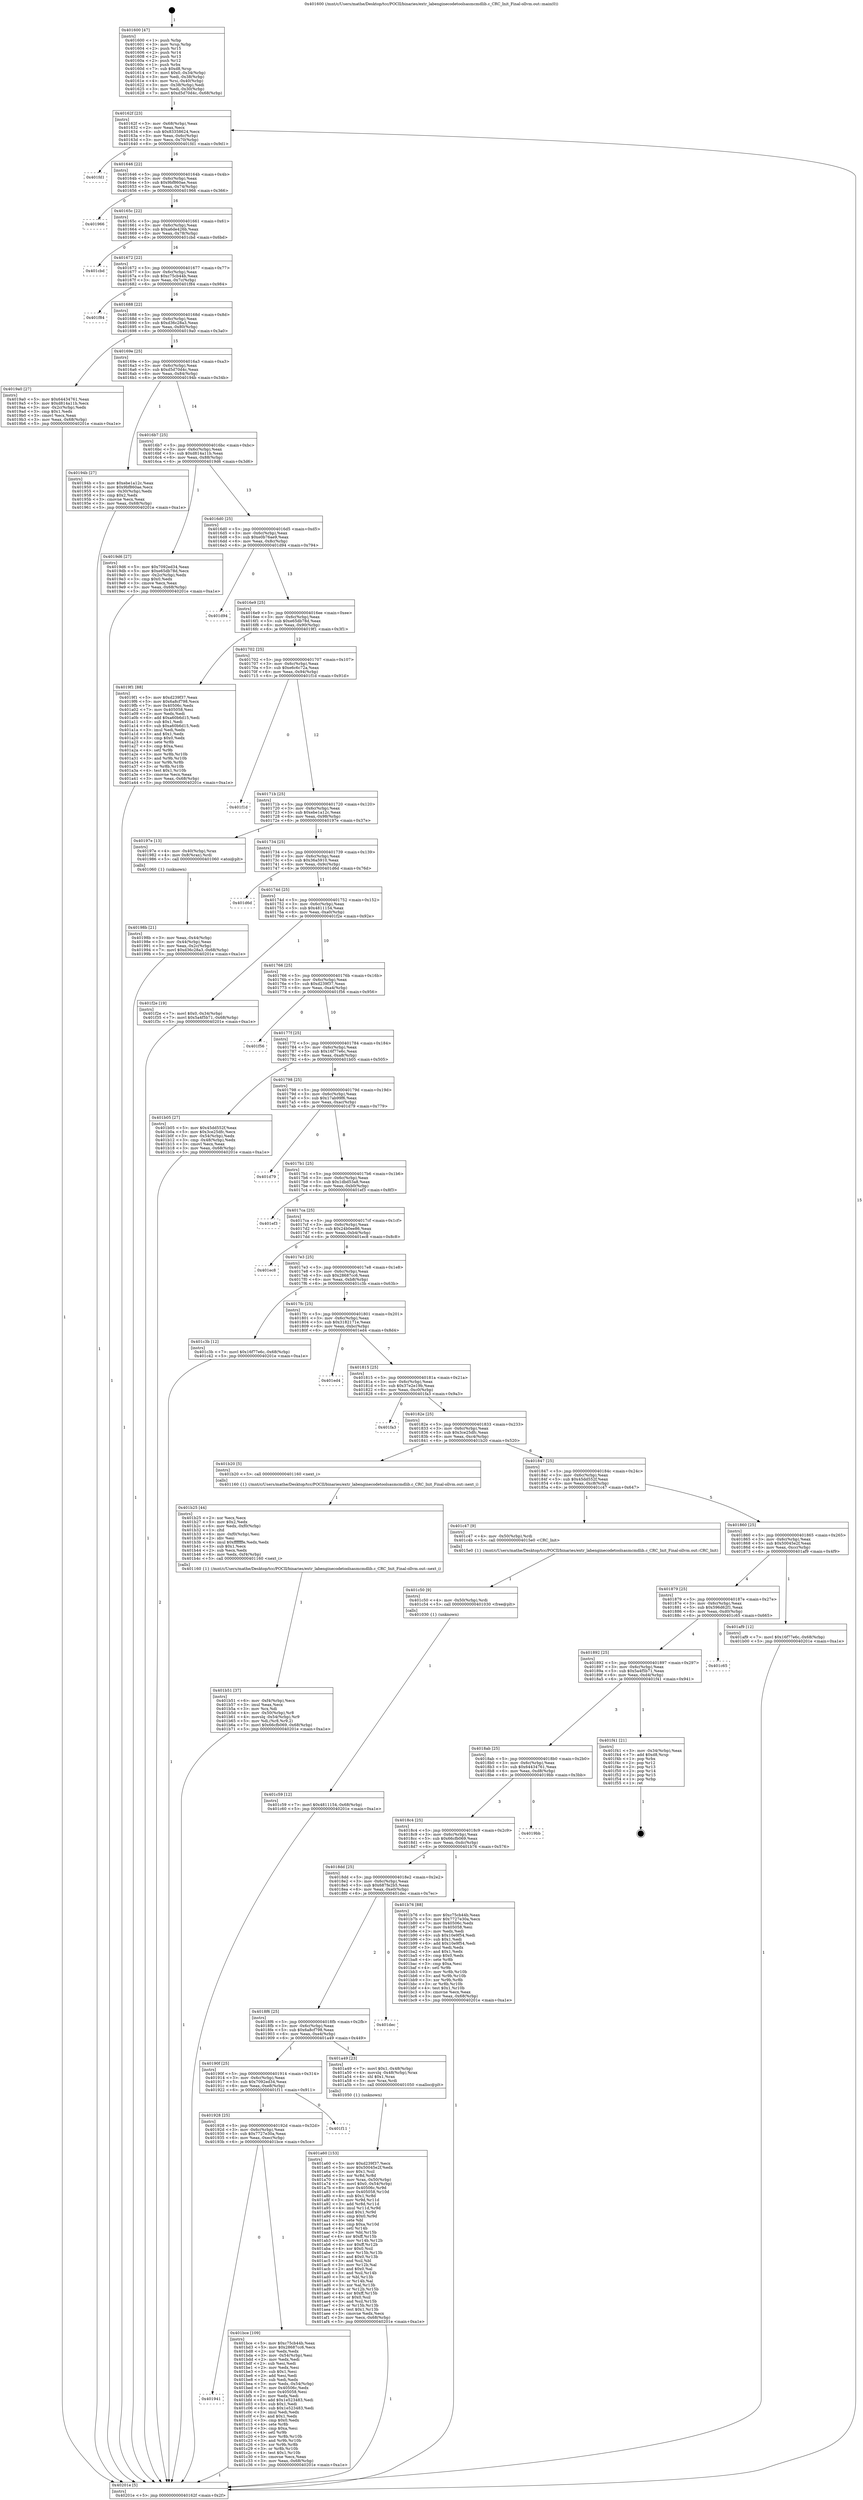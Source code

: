 digraph "0x401600" {
  label = "0x401600 (/mnt/c/Users/mathe/Desktop/tcc/POCII/binaries/extr_labenginecodetoolsasmcmdlib.c_CRC_Init_Final-ollvm.out::main(0))"
  labelloc = "t"
  node[shape=record]

  Entry [label="",width=0.3,height=0.3,shape=circle,fillcolor=black,style=filled]
  "0x40162f" [label="{
     0x40162f [23]\l
     | [instrs]\l
     &nbsp;&nbsp;0x40162f \<+3\>: mov -0x68(%rbp),%eax\l
     &nbsp;&nbsp;0x401632 \<+2\>: mov %eax,%ecx\l
     &nbsp;&nbsp;0x401634 \<+6\>: sub $0x83358624,%ecx\l
     &nbsp;&nbsp;0x40163a \<+3\>: mov %eax,-0x6c(%rbp)\l
     &nbsp;&nbsp;0x40163d \<+3\>: mov %ecx,-0x70(%rbp)\l
     &nbsp;&nbsp;0x401640 \<+6\>: je 0000000000401fd1 \<main+0x9d1\>\l
  }"]
  "0x401fd1" [label="{
     0x401fd1\l
  }", style=dashed]
  "0x401646" [label="{
     0x401646 [22]\l
     | [instrs]\l
     &nbsp;&nbsp;0x401646 \<+5\>: jmp 000000000040164b \<main+0x4b\>\l
     &nbsp;&nbsp;0x40164b \<+3\>: mov -0x6c(%rbp),%eax\l
     &nbsp;&nbsp;0x40164e \<+5\>: sub $0x9bf860ae,%eax\l
     &nbsp;&nbsp;0x401653 \<+3\>: mov %eax,-0x74(%rbp)\l
     &nbsp;&nbsp;0x401656 \<+6\>: je 0000000000401966 \<main+0x366\>\l
  }"]
  Exit [label="",width=0.3,height=0.3,shape=circle,fillcolor=black,style=filled,peripheries=2]
  "0x401966" [label="{
     0x401966\l
  }", style=dashed]
  "0x40165c" [label="{
     0x40165c [22]\l
     | [instrs]\l
     &nbsp;&nbsp;0x40165c \<+5\>: jmp 0000000000401661 \<main+0x61\>\l
     &nbsp;&nbsp;0x401661 \<+3\>: mov -0x6c(%rbp),%eax\l
     &nbsp;&nbsp;0x401664 \<+5\>: sub $0xa6de426b,%eax\l
     &nbsp;&nbsp;0x401669 \<+3\>: mov %eax,-0x78(%rbp)\l
     &nbsp;&nbsp;0x40166c \<+6\>: je 0000000000401cbd \<main+0x6bd\>\l
  }"]
  "0x401c59" [label="{
     0x401c59 [12]\l
     | [instrs]\l
     &nbsp;&nbsp;0x401c59 \<+7\>: movl $0x4811154,-0x68(%rbp)\l
     &nbsp;&nbsp;0x401c60 \<+5\>: jmp 000000000040201e \<main+0xa1e\>\l
  }"]
  "0x401cbd" [label="{
     0x401cbd\l
  }", style=dashed]
  "0x401672" [label="{
     0x401672 [22]\l
     | [instrs]\l
     &nbsp;&nbsp;0x401672 \<+5\>: jmp 0000000000401677 \<main+0x77\>\l
     &nbsp;&nbsp;0x401677 \<+3\>: mov -0x6c(%rbp),%eax\l
     &nbsp;&nbsp;0x40167a \<+5\>: sub $0xc75cb44b,%eax\l
     &nbsp;&nbsp;0x40167f \<+3\>: mov %eax,-0x7c(%rbp)\l
     &nbsp;&nbsp;0x401682 \<+6\>: je 0000000000401f84 \<main+0x984\>\l
  }"]
  "0x401c50" [label="{
     0x401c50 [9]\l
     | [instrs]\l
     &nbsp;&nbsp;0x401c50 \<+4\>: mov -0x50(%rbp),%rdi\l
     &nbsp;&nbsp;0x401c54 \<+5\>: call 0000000000401030 \<free@plt\>\l
     | [calls]\l
     &nbsp;&nbsp;0x401030 \{1\} (unknown)\l
  }"]
  "0x401f84" [label="{
     0x401f84\l
  }", style=dashed]
  "0x401688" [label="{
     0x401688 [22]\l
     | [instrs]\l
     &nbsp;&nbsp;0x401688 \<+5\>: jmp 000000000040168d \<main+0x8d\>\l
     &nbsp;&nbsp;0x40168d \<+3\>: mov -0x6c(%rbp),%eax\l
     &nbsp;&nbsp;0x401690 \<+5\>: sub $0xd36c28a3,%eax\l
     &nbsp;&nbsp;0x401695 \<+3\>: mov %eax,-0x80(%rbp)\l
     &nbsp;&nbsp;0x401698 \<+6\>: je 00000000004019a0 \<main+0x3a0\>\l
  }"]
  "0x401941" [label="{
     0x401941\l
  }", style=dashed]
  "0x4019a0" [label="{
     0x4019a0 [27]\l
     | [instrs]\l
     &nbsp;&nbsp;0x4019a0 \<+5\>: mov $0x64434761,%eax\l
     &nbsp;&nbsp;0x4019a5 \<+5\>: mov $0xd814a11b,%ecx\l
     &nbsp;&nbsp;0x4019aa \<+3\>: mov -0x2c(%rbp),%edx\l
     &nbsp;&nbsp;0x4019ad \<+3\>: cmp $0x1,%edx\l
     &nbsp;&nbsp;0x4019b0 \<+3\>: cmovl %ecx,%eax\l
     &nbsp;&nbsp;0x4019b3 \<+3\>: mov %eax,-0x68(%rbp)\l
     &nbsp;&nbsp;0x4019b6 \<+5\>: jmp 000000000040201e \<main+0xa1e\>\l
  }"]
  "0x40169e" [label="{
     0x40169e [25]\l
     | [instrs]\l
     &nbsp;&nbsp;0x40169e \<+5\>: jmp 00000000004016a3 \<main+0xa3\>\l
     &nbsp;&nbsp;0x4016a3 \<+3\>: mov -0x6c(%rbp),%eax\l
     &nbsp;&nbsp;0x4016a6 \<+5\>: sub $0xd5d70d4c,%eax\l
     &nbsp;&nbsp;0x4016ab \<+6\>: mov %eax,-0x84(%rbp)\l
     &nbsp;&nbsp;0x4016b1 \<+6\>: je 000000000040194b \<main+0x34b\>\l
  }"]
  "0x401bce" [label="{
     0x401bce [109]\l
     | [instrs]\l
     &nbsp;&nbsp;0x401bce \<+5\>: mov $0xc75cb44b,%eax\l
     &nbsp;&nbsp;0x401bd3 \<+5\>: mov $0x28687cc6,%ecx\l
     &nbsp;&nbsp;0x401bd8 \<+2\>: xor %edx,%edx\l
     &nbsp;&nbsp;0x401bda \<+3\>: mov -0x54(%rbp),%esi\l
     &nbsp;&nbsp;0x401bdd \<+2\>: mov %edx,%edi\l
     &nbsp;&nbsp;0x401bdf \<+2\>: sub %esi,%edi\l
     &nbsp;&nbsp;0x401be1 \<+2\>: mov %edx,%esi\l
     &nbsp;&nbsp;0x401be3 \<+3\>: sub $0x1,%esi\l
     &nbsp;&nbsp;0x401be6 \<+2\>: add %esi,%edi\l
     &nbsp;&nbsp;0x401be8 \<+2\>: sub %edi,%edx\l
     &nbsp;&nbsp;0x401bea \<+3\>: mov %edx,-0x54(%rbp)\l
     &nbsp;&nbsp;0x401bed \<+7\>: mov 0x40506c,%edx\l
     &nbsp;&nbsp;0x401bf4 \<+7\>: mov 0x405058,%esi\l
     &nbsp;&nbsp;0x401bfb \<+2\>: mov %edx,%edi\l
     &nbsp;&nbsp;0x401bfd \<+6\>: add $0x1e523483,%edi\l
     &nbsp;&nbsp;0x401c03 \<+3\>: sub $0x1,%edi\l
     &nbsp;&nbsp;0x401c06 \<+6\>: sub $0x1e523483,%edi\l
     &nbsp;&nbsp;0x401c0c \<+3\>: imul %edi,%edx\l
     &nbsp;&nbsp;0x401c0f \<+3\>: and $0x1,%edx\l
     &nbsp;&nbsp;0x401c12 \<+3\>: cmp $0x0,%edx\l
     &nbsp;&nbsp;0x401c15 \<+4\>: sete %r8b\l
     &nbsp;&nbsp;0x401c19 \<+3\>: cmp $0xa,%esi\l
     &nbsp;&nbsp;0x401c1c \<+4\>: setl %r9b\l
     &nbsp;&nbsp;0x401c20 \<+3\>: mov %r8b,%r10b\l
     &nbsp;&nbsp;0x401c23 \<+3\>: and %r9b,%r10b\l
     &nbsp;&nbsp;0x401c26 \<+3\>: xor %r9b,%r8b\l
     &nbsp;&nbsp;0x401c29 \<+3\>: or %r8b,%r10b\l
     &nbsp;&nbsp;0x401c2c \<+4\>: test $0x1,%r10b\l
     &nbsp;&nbsp;0x401c30 \<+3\>: cmovne %ecx,%eax\l
     &nbsp;&nbsp;0x401c33 \<+3\>: mov %eax,-0x68(%rbp)\l
     &nbsp;&nbsp;0x401c36 \<+5\>: jmp 000000000040201e \<main+0xa1e\>\l
  }"]
  "0x40194b" [label="{
     0x40194b [27]\l
     | [instrs]\l
     &nbsp;&nbsp;0x40194b \<+5\>: mov $0xebe1a12c,%eax\l
     &nbsp;&nbsp;0x401950 \<+5\>: mov $0x9bf860ae,%ecx\l
     &nbsp;&nbsp;0x401955 \<+3\>: mov -0x30(%rbp),%edx\l
     &nbsp;&nbsp;0x401958 \<+3\>: cmp $0x2,%edx\l
     &nbsp;&nbsp;0x40195b \<+3\>: cmovne %ecx,%eax\l
     &nbsp;&nbsp;0x40195e \<+3\>: mov %eax,-0x68(%rbp)\l
     &nbsp;&nbsp;0x401961 \<+5\>: jmp 000000000040201e \<main+0xa1e\>\l
  }"]
  "0x4016b7" [label="{
     0x4016b7 [25]\l
     | [instrs]\l
     &nbsp;&nbsp;0x4016b7 \<+5\>: jmp 00000000004016bc \<main+0xbc\>\l
     &nbsp;&nbsp;0x4016bc \<+3\>: mov -0x6c(%rbp),%eax\l
     &nbsp;&nbsp;0x4016bf \<+5\>: sub $0xd814a11b,%eax\l
     &nbsp;&nbsp;0x4016c4 \<+6\>: mov %eax,-0x88(%rbp)\l
     &nbsp;&nbsp;0x4016ca \<+6\>: je 00000000004019d6 \<main+0x3d6\>\l
  }"]
  "0x40201e" [label="{
     0x40201e [5]\l
     | [instrs]\l
     &nbsp;&nbsp;0x40201e \<+5\>: jmp 000000000040162f \<main+0x2f\>\l
  }"]
  "0x401600" [label="{
     0x401600 [47]\l
     | [instrs]\l
     &nbsp;&nbsp;0x401600 \<+1\>: push %rbp\l
     &nbsp;&nbsp;0x401601 \<+3\>: mov %rsp,%rbp\l
     &nbsp;&nbsp;0x401604 \<+2\>: push %r15\l
     &nbsp;&nbsp;0x401606 \<+2\>: push %r14\l
     &nbsp;&nbsp;0x401608 \<+2\>: push %r13\l
     &nbsp;&nbsp;0x40160a \<+2\>: push %r12\l
     &nbsp;&nbsp;0x40160c \<+1\>: push %rbx\l
     &nbsp;&nbsp;0x40160d \<+7\>: sub $0xd8,%rsp\l
     &nbsp;&nbsp;0x401614 \<+7\>: movl $0x0,-0x34(%rbp)\l
     &nbsp;&nbsp;0x40161b \<+3\>: mov %edi,-0x38(%rbp)\l
     &nbsp;&nbsp;0x40161e \<+4\>: mov %rsi,-0x40(%rbp)\l
     &nbsp;&nbsp;0x401622 \<+3\>: mov -0x38(%rbp),%edi\l
     &nbsp;&nbsp;0x401625 \<+3\>: mov %edi,-0x30(%rbp)\l
     &nbsp;&nbsp;0x401628 \<+7\>: movl $0xd5d70d4c,-0x68(%rbp)\l
  }"]
  "0x401928" [label="{
     0x401928 [25]\l
     | [instrs]\l
     &nbsp;&nbsp;0x401928 \<+5\>: jmp 000000000040192d \<main+0x32d\>\l
     &nbsp;&nbsp;0x40192d \<+3\>: mov -0x6c(%rbp),%eax\l
     &nbsp;&nbsp;0x401930 \<+5\>: sub $0x7727e30a,%eax\l
     &nbsp;&nbsp;0x401935 \<+6\>: mov %eax,-0xec(%rbp)\l
     &nbsp;&nbsp;0x40193b \<+6\>: je 0000000000401bce \<main+0x5ce\>\l
  }"]
  "0x4019d6" [label="{
     0x4019d6 [27]\l
     | [instrs]\l
     &nbsp;&nbsp;0x4019d6 \<+5\>: mov $0x7092ed34,%eax\l
     &nbsp;&nbsp;0x4019db \<+5\>: mov $0xe65db78d,%ecx\l
     &nbsp;&nbsp;0x4019e0 \<+3\>: mov -0x2c(%rbp),%edx\l
     &nbsp;&nbsp;0x4019e3 \<+3\>: cmp $0x0,%edx\l
     &nbsp;&nbsp;0x4019e6 \<+3\>: cmove %ecx,%eax\l
     &nbsp;&nbsp;0x4019e9 \<+3\>: mov %eax,-0x68(%rbp)\l
     &nbsp;&nbsp;0x4019ec \<+5\>: jmp 000000000040201e \<main+0xa1e\>\l
  }"]
  "0x4016d0" [label="{
     0x4016d0 [25]\l
     | [instrs]\l
     &nbsp;&nbsp;0x4016d0 \<+5\>: jmp 00000000004016d5 \<main+0xd5\>\l
     &nbsp;&nbsp;0x4016d5 \<+3\>: mov -0x6c(%rbp),%eax\l
     &nbsp;&nbsp;0x4016d8 \<+5\>: sub $0xe0b76ae9,%eax\l
     &nbsp;&nbsp;0x4016dd \<+6\>: mov %eax,-0x8c(%rbp)\l
     &nbsp;&nbsp;0x4016e3 \<+6\>: je 0000000000401d94 \<main+0x794\>\l
  }"]
  "0x401f11" [label="{
     0x401f11\l
  }", style=dashed]
  "0x401d94" [label="{
     0x401d94\l
  }", style=dashed]
  "0x4016e9" [label="{
     0x4016e9 [25]\l
     | [instrs]\l
     &nbsp;&nbsp;0x4016e9 \<+5\>: jmp 00000000004016ee \<main+0xee\>\l
     &nbsp;&nbsp;0x4016ee \<+3\>: mov -0x6c(%rbp),%eax\l
     &nbsp;&nbsp;0x4016f1 \<+5\>: sub $0xe65db78d,%eax\l
     &nbsp;&nbsp;0x4016f6 \<+6\>: mov %eax,-0x90(%rbp)\l
     &nbsp;&nbsp;0x4016fc \<+6\>: je 00000000004019f1 \<main+0x3f1\>\l
  }"]
  "0x401b51" [label="{
     0x401b51 [37]\l
     | [instrs]\l
     &nbsp;&nbsp;0x401b51 \<+6\>: mov -0xf4(%rbp),%ecx\l
     &nbsp;&nbsp;0x401b57 \<+3\>: imul %eax,%ecx\l
     &nbsp;&nbsp;0x401b5a \<+3\>: mov %cx,%di\l
     &nbsp;&nbsp;0x401b5d \<+4\>: mov -0x50(%rbp),%r8\l
     &nbsp;&nbsp;0x401b61 \<+4\>: movslq -0x54(%rbp),%r9\l
     &nbsp;&nbsp;0x401b65 \<+5\>: mov %di,(%r8,%r9,2)\l
     &nbsp;&nbsp;0x401b6a \<+7\>: movl $0x66cfb069,-0x68(%rbp)\l
     &nbsp;&nbsp;0x401b71 \<+5\>: jmp 000000000040201e \<main+0xa1e\>\l
  }"]
  "0x4019f1" [label="{
     0x4019f1 [88]\l
     | [instrs]\l
     &nbsp;&nbsp;0x4019f1 \<+5\>: mov $0xd239f37,%eax\l
     &nbsp;&nbsp;0x4019f6 \<+5\>: mov $0x6a8cf798,%ecx\l
     &nbsp;&nbsp;0x4019fb \<+7\>: mov 0x40506c,%edx\l
     &nbsp;&nbsp;0x401a02 \<+7\>: mov 0x405058,%esi\l
     &nbsp;&nbsp;0x401a09 \<+2\>: mov %edx,%edi\l
     &nbsp;&nbsp;0x401a0b \<+6\>: add $0xa60b6d15,%edi\l
     &nbsp;&nbsp;0x401a11 \<+3\>: sub $0x1,%edi\l
     &nbsp;&nbsp;0x401a14 \<+6\>: sub $0xa60b6d15,%edi\l
     &nbsp;&nbsp;0x401a1a \<+3\>: imul %edi,%edx\l
     &nbsp;&nbsp;0x401a1d \<+3\>: and $0x1,%edx\l
     &nbsp;&nbsp;0x401a20 \<+3\>: cmp $0x0,%edx\l
     &nbsp;&nbsp;0x401a23 \<+4\>: sete %r8b\l
     &nbsp;&nbsp;0x401a27 \<+3\>: cmp $0xa,%esi\l
     &nbsp;&nbsp;0x401a2a \<+4\>: setl %r9b\l
     &nbsp;&nbsp;0x401a2e \<+3\>: mov %r8b,%r10b\l
     &nbsp;&nbsp;0x401a31 \<+3\>: and %r9b,%r10b\l
     &nbsp;&nbsp;0x401a34 \<+3\>: xor %r9b,%r8b\l
     &nbsp;&nbsp;0x401a37 \<+3\>: or %r8b,%r10b\l
     &nbsp;&nbsp;0x401a3a \<+4\>: test $0x1,%r10b\l
     &nbsp;&nbsp;0x401a3e \<+3\>: cmovne %ecx,%eax\l
     &nbsp;&nbsp;0x401a41 \<+3\>: mov %eax,-0x68(%rbp)\l
     &nbsp;&nbsp;0x401a44 \<+5\>: jmp 000000000040201e \<main+0xa1e\>\l
  }"]
  "0x401702" [label="{
     0x401702 [25]\l
     | [instrs]\l
     &nbsp;&nbsp;0x401702 \<+5\>: jmp 0000000000401707 \<main+0x107\>\l
     &nbsp;&nbsp;0x401707 \<+3\>: mov -0x6c(%rbp),%eax\l
     &nbsp;&nbsp;0x40170a \<+5\>: sub $0xe6c6c72a,%eax\l
     &nbsp;&nbsp;0x40170f \<+6\>: mov %eax,-0x94(%rbp)\l
     &nbsp;&nbsp;0x401715 \<+6\>: je 0000000000401f1d \<main+0x91d\>\l
  }"]
  "0x401b25" [label="{
     0x401b25 [44]\l
     | [instrs]\l
     &nbsp;&nbsp;0x401b25 \<+2\>: xor %ecx,%ecx\l
     &nbsp;&nbsp;0x401b27 \<+5\>: mov $0x2,%edx\l
     &nbsp;&nbsp;0x401b2c \<+6\>: mov %edx,-0xf0(%rbp)\l
     &nbsp;&nbsp;0x401b32 \<+1\>: cltd\l
     &nbsp;&nbsp;0x401b33 \<+6\>: mov -0xf0(%rbp),%esi\l
     &nbsp;&nbsp;0x401b39 \<+2\>: idiv %esi\l
     &nbsp;&nbsp;0x401b3b \<+6\>: imul $0xfffffffe,%edx,%edx\l
     &nbsp;&nbsp;0x401b41 \<+3\>: sub $0x1,%ecx\l
     &nbsp;&nbsp;0x401b44 \<+2\>: sub %ecx,%edx\l
     &nbsp;&nbsp;0x401b46 \<+6\>: mov %edx,-0xf4(%rbp)\l
     &nbsp;&nbsp;0x401b4c \<+5\>: call 0000000000401160 \<next_i\>\l
     | [calls]\l
     &nbsp;&nbsp;0x401160 \{1\} (/mnt/c/Users/mathe/Desktop/tcc/POCII/binaries/extr_labenginecodetoolsasmcmdlib.c_CRC_Init_Final-ollvm.out::next_i)\l
  }"]
  "0x401f1d" [label="{
     0x401f1d\l
  }", style=dashed]
  "0x40171b" [label="{
     0x40171b [25]\l
     | [instrs]\l
     &nbsp;&nbsp;0x40171b \<+5\>: jmp 0000000000401720 \<main+0x120\>\l
     &nbsp;&nbsp;0x401720 \<+3\>: mov -0x6c(%rbp),%eax\l
     &nbsp;&nbsp;0x401723 \<+5\>: sub $0xebe1a12c,%eax\l
     &nbsp;&nbsp;0x401728 \<+6\>: mov %eax,-0x98(%rbp)\l
     &nbsp;&nbsp;0x40172e \<+6\>: je 000000000040197e \<main+0x37e\>\l
  }"]
  "0x401a60" [label="{
     0x401a60 [153]\l
     | [instrs]\l
     &nbsp;&nbsp;0x401a60 \<+5\>: mov $0xd239f37,%ecx\l
     &nbsp;&nbsp;0x401a65 \<+5\>: mov $0x50045e2f,%edx\l
     &nbsp;&nbsp;0x401a6a \<+3\>: mov $0x1,%sil\l
     &nbsp;&nbsp;0x401a6d \<+3\>: xor %r8d,%r8d\l
     &nbsp;&nbsp;0x401a70 \<+4\>: mov %rax,-0x50(%rbp)\l
     &nbsp;&nbsp;0x401a74 \<+7\>: movl $0x0,-0x54(%rbp)\l
     &nbsp;&nbsp;0x401a7b \<+8\>: mov 0x40506c,%r9d\l
     &nbsp;&nbsp;0x401a83 \<+8\>: mov 0x405058,%r10d\l
     &nbsp;&nbsp;0x401a8b \<+4\>: sub $0x1,%r8d\l
     &nbsp;&nbsp;0x401a8f \<+3\>: mov %r9d,%r11d\l
     &nbsp;&nbsp;0x401a92 \<+3\>: add %r8d,%r11d\l
     &nbsp;&nbsp;0x401a95 \<+4\>: imul %r11d,%r9d\l
     &nbsp;&nbsp;0x401a99 \<+4\>: and $0x1,%r9d\l
     &nbsp;&nbsp;0x401a9d \<+4\>: cmp $0x0,%r9d\l
     &nbsp;&nbsp;0x401aa1 \<+3\>: sete %bl\l
     &nbsp;&nbsp;0x401aa4 \<+4\>: cmp $0xa,%r10d\l
     &nbsp;&nbsp;0x401aa8 \<+4\>: setl %r14b\l
     &nbsp;&nbsp;0x401aac \<+3\>: mov %bl,%r15b\l
     &nbsp;&nbsp;0x401aaf \<+4\>: xor $0xff,%r15b\l
     &nbsp;&nbsp;0x401ab3 \<+3\>: mov %r14b,%r12b\l
     &nbsp;&nbsp;0x401ab6 \<+4\>: xor $0xff,%r12b\l
     &nbsp;&nbsp;0x401aba \<+4\>: xor $0x0,%sil\l
     &nbsp;&nbsp;0x401abe \<+3\>: mov %r15b,%r13b\l
     &nbsp;&nbsp;0x401ac1 \<+4\>: and $0x0,%r13b\l
     &nbsp;&nbsp;0x401ac5 \<+3\>: and %sil,%bl\l
     &nbsp;&nbsp;0x401ac8 \<+3\>: mov %r12b,%al\l
     &nbsp;&nbsp;0x401acb \<+2\>: and $0x0,%al\l
     &nbsp;&nbsp;0x401acd \<+3\>: and %sil,%r14b\l
     &nbsp;&nbsp;0x401ad0 \<+3\>: or %bl,%r13b\l
     &nbsp;&nbsp;0x401ad3 \<+3\>: or %r14b,%al\l
     &nbsp;&nbsp;0x401ad6 \<+3\>: xor %al,%r13b\l
     &nbsp;&nbsp;0x401ad9 \<+3\>: or %r12b,%r15b\l
     &nbsp;&nbsp;0x401adc \<+4\>: xor $0xff,%r15b\l
     &nbsp;&nbsp;0x401ae0 \<+4\>: or $0x0,%sil\l
     &nbsp;&nbsp;0x401ae4 \<+3\>: and %sil,%r15b\l
     &nbsp;&nbsp;0x401ae7 \<+3\>: or %r15b,%r13b\l
     &nbsp;&nbsp;0x401aea \<+4\>: test $0x1,%r13b\l
     &nbsp;&nbsp;0x401aee \<+3\>: cmovne %edx,%ecx\l
     &nbsp;&nbsp;0x401af1 \<+3\>: mov %ecx,-0x68(%rbp)\l
     &nbsp;&nbsp;0x401af4 \<+5\>: jmp 000000000040201e \<main+0xa1e\>\l
  }"]
  "0x40197e" [label="{
     0x40197e [13]\l
     | [instrs]\l
     &nbsp;&nbsp;0x40197e \<+4\>: mov -0x40(%rbp),%rax\l
     &nbsp;&nbsp;0x401982 \<+4\>: mov 0x8(%rax),%rdi\l
     &nbsp;&nbsp;0x401986 \<+5\>: call 0000000000401060 \<atoi@plt\>\l
     | [calls]\l
     &nbsp;&nbsp;0x401060 \{1\} (unknown)\l
  }"]
  "0x401734" [label="{
     0x401734 [25]\l
     | [instrs]\l
     &nbsp;&nbsp;0x401734 \<+5\>: jmp 0000000000401739 \<main+0x139\>\l
     &nbsp;&nbsp;0x401739 \<+3\>: mov -0x6c(%rbp),%eax\l
     &nbsp;&nbsp;0x40173c \<+5\>: sub $0x36a5910,%eax\l
     &nbsp;&nbsp;0x401741 \<+6\>: mov %eax,-0x9c(%rbp)\l
     &nbsp;&nbsp;0x401747 \<+6\>: je 0000000000401d6d \<main+0x76d\>\l
  }"]
  "0x40198b" [label="{
     0x40198b [21]\l
     | [instrs]\l
     &nbsp;&nbsp;0x40198b \<+3\>: mov %eax,-0x44(%rbp)\l
     &nbsp;&nbsp;0x40198e \<+3\>: mov -0x44(%rbp),%eax\l
     &nbsp;&nbsp;0x401991 \<+3\>: mov %eax,-0x2c(%rbp)\l
     &nbsp;&nbsp;0x401994 \<+7\>: movl $0xd36c28a3,-0x68(%rbp)\l
     &nbsp;&nbsp;0x40199b \<+5\>: jmp 000000000040201e \<main+0xa1e\>\l
  }"]
  "0x40190f" [label="{
     0x40190f [25]\l
     | [instrs]\l
     &nbsp;&nbsp;0x40190f \<+5\>: jmp 0000000000401914 \<main+0x314\>\l
     &nbsp;&nbsp;0x401914 \<+3\>: mov -0x6c(%rbp),%eax\l
     &nbsp;&nbsp;0x401917 \<+5\>: sub $0x7092ed34,%eax\l
     &nbsp;&nbsp;0x40191c \<+6\>: mov %eax,-0xe8(%rbp)\l
     &nbsp;&nbsp;0x401922 \<+6\>: je 0000000000401f11 \<main+0x911\>\l
  }"]
  "0x401d6d" [label="{
     0x401d6d\l
  }", style=dashed]
  "0x40174d" [label="{
     0x40174d [25]\l
     | [instrs]\l
     &nbsp;&nbsp;0x40174d \<+5\>: jmp 0000000000401752 \<main+0x152\>\l
     &nbsp;&nbsp;0x401752 \<+3\>: mov -0x6c(%rbp),%eax\l
     &nbsp;&nbsp;0x401755 \<+5\>: sub $0x4811154,%eax\l
     &nbsp;&nbsp;0x40175a \<+6\>: mov %eax,-0xa0(%rbp)\l
     &nbsp;&nbsp;0x401760 \<+6\>: je 0000000000401f2e \<main+0x92e\>\l
  }"]
  "0x401a49" [label="{
     0x401a49 [23]\l
     | [instrs]\l
     &nbsp;&nbsp;0x401a49 \<+7\>: movl $0x1,-0x48(%rbp)\l
     &nbsp;&nbsp;0x401a50 \<+4\>: movslq -0x48(%rbp),%rax\l
     &nbsp;&nbsp;0x401a54 \<+4\>: shl $0x1,%rax\l
     &nbsp;&nbsp;0x401a58 \<+3\>: mov %rax,%rdi\l
     &nbsp;&nbsp;0x401a5b \<+5\>: call 0000000000401050 \<malloc@plt\>\l
     | [calls]\l
     &nbsp;&nbsp;0x401050 \{1\} (unknown)\l
  }"]
  "0x401f2e" [label="{
     0x401f2e [19]\l
     | [instrs]\l
     &nbsp;&nbsp;0x401f2e \<+7\>: movl $0x0,-0x34(%rbp)\l
     &nbsp;&nbsp;0x401f35 \<+7\>: movl $0x5a4f5b71,-0x68(%rbp)\l
     &nbsp;&nbsp;0x401f3c \<+5\>: jmp 000000000040201e \<main+0xa1e\>\l
  }"]
  "0x401766" [label="{
     0x401766 [25]\l
     | [instrs]\l
     &nbsp;&nbsp;0x401766 \<+5\>: jmp 000000000040176b \<main+0x16b\>\l
     &nbsp;&nbsp;0x40176b \<+3\>: mov -0x6c(%rbp),%eax\l
     &nbsp;&nbsp;0x40176e \<+5\>: sub $0xd239f37,%eax\l
     &nbsp;&nbsp;0x401773 \<+6\>: mov %eax,-0xa4(%rbp)\l
     &nbsp;&nbsp;0x401779 \<+6\>: je 0000000000401f56 \<main+0x956\>\l
  }"]
  "0x4018f6" [label="{
     0x4018f6 [25]\l
     | [instrs]\l
     &nbsp;&nbsp;0x4018f6 \<+5\>: jmp 00000000004018fb \<main+0x2fb\>\l
     &nbsp;&nbsp;0x4018fb \<+3\>: mov -0x6c(%rbp),%eax\l
     &nbsp;&nbsp;0x4018fe \<+5\>: sub $0x6a8cf798,%eax\l
     &nbsp;&nbsp;0x401903 \<+6\>: mov %eax,-0xe4(%rbp)\l
     &nbsp;&nbsp;0x401909 \<+6\>: je 0000000000401a49 \<main+0x449\>\l
  }"]
  "0x401f56" [label="{
     0x401f56\l
  }", style=dashed]
  "0x40177f" [label="{
     0x40177f [25]\l
     | [instrs]\l
     &nbsp;&nbsp;0x40177f \<+5\>: jmp 0000000000401784 \<main+0x184\>\l
     &nbsp;&nbsp;0x401784 \<+3\>: mov -0x6c(%rbp),%eax\l
     &nbsp;&nbsp;0x401787 \<+5\>: sub $0x16f77e6c,%eax\l
     &nbsp;&nbsp;0x40178c \<+6\>: mov %eax,-0xa8(%rbp)\l
     &nbsp;&nbsp;0x401792 \<+6\>: je 0000000000401b05 \<main+0x505\>\l
  }"]
  "0x401dec" [label="{
     0x401dec\l
  }", style=dashed]
  "0x401b05" [label="{
     0x401b05 [27]\l
     | [instrs]\l
     &nbsp;&nbsp;0x401b05 \<+5\>: mov $0x45dd552f,%eax\l
     &nbsp;&nbsp;0x401b0a \<+5\>: mov $0x3ce25dfc,%ecx\l
     &nbsp;&nbsp;0x401b0f \<+3\>: mov -0x54(%rbp),%edx\l
     &nbsp;&nbsp;0x401b12 \<+3\>: cmp -0x48(%rbp),%edx\l
     &nbsp;&nbsp;0x401b15 \<+3\>: cmovl %ecx,%eax\l
     &nbsp;&nbsp;0x401b18 \<+3\>: mov %eax,-0x68(%rbp)\l
     &nbsp;&nbsp;0x401b1b \<+5\>: jmp 000000000040201e \<main+0xa1e\>\l
  }"]
  "0x401798" [label="{
     0x401798 [25]\l
     | [instrs]\l
     &nbsp;&nbsp;0x401798 \<+5\>: jmp 000000000040179d \<main+0x19d\>\l
     &nbsp;&nbsp;0x40179d \<+3\>: mov -0x6c(%rbp),%eax\l
     &nbsp;&nbsp;0x4017a0 \<+5\>: sub $0x17ab99f6,%eax\l
     &nbsp;&nbsp;0x4017a5 \<+6\>: mov %eax,-0xac(%rbp)\l
     &nbsp;&nbsp;0x4017ab \<+6\>: je 0000000000401d79 \<main+0x779\>\l
  }"]
  "0x4018dd" [label="{
     0x4018dd [25]\l
     | [instrs]\l
     &nbsp;&nbsp;0x4018dd \<+5\>: jmp 00000000004018e2 \<main+0x2e2\>\l
     &nbsp;&nbsp;0x4018e2 \<+3\>: mov -0x6c(%rbp),%eax\l
     &nbsp;&nbsp;0x4018e5 \<+5\>: sub $0x687fe2b5,%eax\l
     &nbsp;&nbsp;0x4018ea \<+6\>: mov %eax,-0xe0(%rbp)\l
     &nbsp;&nbsp;0x4018f0 \<+6\>: je 0000000000401dec \<main+0x7ec\>\l
  }"]
  "0x401d79" [label="{
     0x401d79\l
  }", style=dashed]
  "0x4017b1" [label="{
     0x4017b1 [25]\l
     | [instrs]\l
     &nbsp;&nbsp;0x4017b1 \<+5\>: jmp 00000000004017b6 \<main+0x1b6\>\l
     &nbsp;&nbsp;0x4017b6 \<+3\>: mov -0x6c(%rbp),%eax\l
     &nbsp;&nbsp;0x4017b9 \<+5\>: sub $0x1dbd53a8,%eax\l
     &nbsp;&nbsp;0x4017be \<+6\>: mov %eax,-0xb0(%rbp)\l
     &nbsp;&nbsp;0x4017c4 \<+6\>: je 0000000000401ef3 \<main+0x8f3\>\l
  }"]
  "0x401b76" [label="{
     0x401b76 [88]\l
     | [instrs]\l
     &nbsp;&nbsp;0x401b76 \<+5\>: mov $0xc75cb44b,%eax\l
     &nbsp;&nbsp;0x401b7b \<+5\>: mov $0x7727e30a,%ecx\l
     &nbsp;&nbsp;0x401b80 \<+7\>: mov 0x40506c,%edx\l
     &nbsp;&nbsp;0x401b87 \<+7\>: mov 0x405058,%esi\l
     &nbsp;&nbsp;0x401b8e \<+2\>: mov %edx,%edi\l
     &nbsp;&nbsp;0x401b90 \<+6\>: sub $0x10e9f54,%edi\l
     &nbsp;&nbsp;0x401b96 \<+3\>: sub $0x1,%edi\l
     &nbsp;&nbsp;0x401b99 \<+6\>: add $0x10e9f54,%edi\l
     &nbsp;&nbsp;0x401b9f \<+3\>: imul %edi,%edx\l
     &nbsp;&nbsp;0x401ba2 \<+3\>: and $0x1,%edx\l
     &nbsp;&nbsp;0x401ba5 \<+3\>: cmp $0x0,%edx\l
     &nbsp;&nbsp;0x401ba8 \<+4\>: sete %r8b\l
     &nbsp;&nbsp;0x401bac \<+3\>: cmp $0xa,%esi\l
     &nbsp;&nbsp;0x401baf \<+4\>: setl %r9b\l
     &nbsp;&nbsp;0x401bb3 \<+3\>: mov %r8b,%r10b\l
     &nbsp;&nbsp;0x401bb6 \<+3\>: and %r9b,%r10b\l
     &nbsp;&nbsp;0x401bb9 \<+3\>: xor %r9b,%r8b\l
     &nbsp;&nbsp;0x401bbc \<+3\>: or %r8b,%r10b\l
     &nbsp;&nbsp;0x401bbf \<+4\>: test $0x1,%r10b\l
     &nbsp;&nbsp;0x401bc3 \<+3\>: cmovne %ecx,%eax\l
     &nbsp;&nbsp;0x401bc6 \<+3\>: mov %eax,-0x68(%rbp)\l
     &nbsp;&nbsp;0x401bc9 \<+5\>: jmp 000000000040201e \<main+0xa1e\>\l
  }"]
  "0x401ef3" [label="{
     0x401ef3\l
  }", style=dashed]
  "0x4017ca" [label="{
     0x4017ca [25]\l
     | [instrs]\l
     &nbsp;&nbsp;0x4017ca \<+5\>: jmp 00000000004017cf \<main+0x1cf\>\l
     &nbsp;&nbsp;0x4017cf \<+3\>: mov -0x6c(%rbp),%eax\l
     &nbsp;&nbsp;0x4017d2 \<+5\>: sub $0x24b0ee86,%eax\l
     &nbsp;&nbsp;0x4017d7 \<+6\>: mov %eax,-0xb4(%rbp)\l
     &nbsp;&nbsp;0x4017dd \<+6\>: je 0000000000401ec8 \<main+0x8c8\>\l
  }"]
  "0x4018c4" [label="{
     0x4018c4 [25]\l
     | [instrs]\l
     &nbsp;&nbsp;0x4018c4 \<+5\>: jmp 00000000004018c9 \<main+0x2c9\>\l
     &nbsp;&nbsp;0x4018c9 \<+3\>: mov -0x6c(%rbp),%eax\l
     &nbsp;&nbsp;0x4018cc \<+5\>: sub $0x66cfb069,%eax\l
     &nbsp;&nbsp;0x4018d1 \<+6\>: mov %eax,-0xdc(%rbp)\l
     &nbsp;&nbsp;0x4018d7 \<+6\>: je 0000000000401b76 \<main+0x576\>\l
  }"]
  "0x401ec8" [label="{
     0x401ec8\l
  }", style=dashed]
  "0x4017e3" [label="{
     0x4017e3 [25]\l
     | [instrs]\l
     &nbsp;&nbsp;0x4017e3 \<+5\>: jmp 00000000004017e8 \<main+0x1e8\>\l
     &nbsp;&nbsp;0x4017e8 \<+3\>: mov -0x6c(%rbp),%eax\l
     &nbsp;&nbsp;0x4017eb \<+5\>: sub $0x28687cc6,%eax\l
     &nbsp;&nbsp;0x4017f0 \<+6\>: mov %eax,-0xb8(%rbp)\l
     &nbsp;&nbsp;0x4017f6 \<+6\>: je 0000000000401c3b \<main+0x63b\>\l
  }"]
  "0x4019bb" [label="{
     0x4019bb\l
  }", style=dashed]
  "0x401c3b" [label="{
     0x401c3b [12]\l
     | [instrs]\l
     &nbsp;&nbsp;0x401c3b \<+7\>: movl $0x16f77e6c,-0x68(%rbp)\l
     &nbsp;&nbsp;0x401c42 \<+5\>: jmp 000000000040201e \<main+0xa1e\>\l
  }"]
  "0x4017fc" [label="{
     0x4017fc [25]\l
     | [instrs]\l
     &nbsp;&nbsp;0x4017fc \<+5\>: jmp 0000000000401801 \<main+0x201\>\l
     &nbsp;&nbsp;0x401801 \<+3\>: mov -0x6c(%rbp),%eax\l
     &nbsp;&nbsp;0x401804 \<+5\>: sub $0x3182171e,%eax\l
     &nbsp;&nbsp;0x401809 \<+6\>: mov %eax,-0xbc(%rbp)\l
     &nbsp;&nbsp;0x40180f \<+6\>: je 0000000000401ed4 \<main+0x8d4\>\l
  }"]
  "0x4018ab" [label="{
     0x4018ab [25]\l
     | [instrs]\l
     &nbsp;&nbsp;0x4018ab \<+5\>: jmp 00000000004018b0 \<main+0x2b0\>\l
     &nbsp;&nbsp;0x4018b0 \<+3\>: mov -0x6c(%rbp),%eax\l
     &nbsp;&nbsp;0x4018b3 \<+5\>: sub $0x64434761,%eax\l
     &nbsp;&nbsp;0x4018b8 \<+6\>: mov %eax,-0xd8(%rbp)\l
     &nbsp;&nbsp;0x4018be \<+6\>: je 00000000004019bb \<main+0x3bb\>\l
  }"]
  "0x401ed4" [label="{
     0x401ed4\l
  }", style=dashed]
  "0x401815" [label="{
     0x401815 [25]\l
     | [instrs]\l
     &nbsp;&nbsp;0x401815 \<+5\>: jmp 000000000040181a \<main+0x21a\>\l
     &nbsp;&nbsp;0x40181a \<+3\>: mov -0x6c(%rbp),%eax\l
     &nbsp;&nbsp;0x40181d \<+5\>: sub $0x37e2e19b,%eax\l
     &nbsp;&nbsp;0x401822 \<+6\>: mov %eax,-0xc0(%rbp)\l
     &nbsp;&nbsp;0x401828 \<+6\>: je 0000000000401fa3 \<main+0x9a3\>\l
  }"]
  "0x401f41" [label="{
     0x401f41 [21]\l
     | [instrs]\l
     &nbsp;&nbsp;0x401f41 \<+3\>: mov -0x34(%rbp),%eax\l
     &nbsp;&nbsp;0x401f44 \<+7\>: add $0xd8,%rsp\l
     &nbsp;&nbsp;0x401f4b \<+1\>: pop %rbx\l
     &nbsp;&nbsp;0x401f4c \<+2\>: pop %r12\l
     &nbsp;&nbsp;0x401f4e \<+2\>: pop %r13\l
     &nbsp;&nbsp;0x401f50 \<+2\>: pop %r14\l
     &nbsp;&nbsp;0x401f52 \<+2\>: pop %r15\l
     &nbsp;&nbsp;0x401f54 \<+1\>: pop %rbp\l
     &nbsp;&nbsp;0x401f55 \<+1\>: ret\l
  }"]
  "0x401fa3" [label="{
     0x401fa3\l
  }", style=dashed]
  "0x40182e" [label="{
     0x40182e [25]\l
     | [instrs]\l
     &nbsp;&nbsp;0x40182e \<+5\>: jmp 0000000000401833 \<main+0x233\>\l
     &nbsp;&nbsp;0x401833 \<+3\>: mov -0x6c(%rbp),%eax\l
     &nbsp;&nbsp;0x401836 \<+5\>: sub $0x3ce25dfc,%eax\l
     &nbsp;&nbsp;0x40183b \<+6\>: mov %eax,-0xc4(%rbp)\l
     &nbsp;&nbsp;0x401841 \<+6\>: je 0000000000401b20 \<main+0x520\>\l
  }"]
  "0x401892" [label="{
     0x401892 [25]\l
     | [instrs]\l
     &nbsp;&nbsp;0x401892 \<+5\>: jmp 0000000000401897 \<main+0x297\>\l
     &nbsp;&nbsp;0x401897 \<+3\>: mov -0x6c(%rbp),%eax\l
     &nbsp;&nbsp;0x40189a \<+5\>: sub $0x5a4f5b71,%eax\l
     &nbsp;&nbsp;0x40189f \<+6\>: mov %eax,-0xd4(%rbp)\l
     &nbsp;&nbsp;0x4018a5 \<+6\>: je 0000000000401f41 \<main+0x941\>\l
  }"]
  "0x401b20" [label="{
     0x401b20 [5]\l
     | [instrs]\l
     &nbsp;&nbsp;0x401b20 \<+5\>: call 0000000000401160 \<next_i\>\l
     | [calls]\l
     &nbsp;&nbsp;0x401160 \{1\} (/mnt/c/Users/mathe/Desktop/tcc/POCII/binaries/extr_labenginecodetoolsasmcmdlib.c_CRC_Init_Final-ollvm.out::next_i)\l
  }"]
  "0x401847" [label="{
     0x401847 [25]\l
     | [instrs]\l
     &nbsp;&nbsp;0x401847 \<+5\>: jmp 000000000040184c \<main+0x24c\>\l
     &nbsp;&nbsp;0x40184c \<+3\>: mov -0x6c(%rbp),%eax\l
     &nbsp;&nbsp;0x40184f \<+5\>: sub $0x45dd552f,%eax\l
     &nbsp;&nbsp;0x401854 \<+6\>: mov %eax,-0xc8(%rbp)\l
     &nbsp;&nbsp;0x40185a \<+6\>: je 0000000000401c47 \<main+0x647\>\l
  }"]
  "0x401c65" [label="{
     0x401c65\l
  }", style=dashed]
  "0x401c47" [label="{
     0x401c47 [9]\l
     | [instrs]\l
     &nbsp;&nbsp;0x401c47 \<+4\>: mov -0x50(%rbp),%rdi\l
     &nbsp;&nbsp;0x401c4b \<+5\>: call 00000000004015e0 \<CRC_Init\>\l
     | [calls]\l
     &nbsp;&nbsp;0x4015e0 \{1\} (/mnt/c/Users/mathe/Desktop/tcc/POCII/binaries/extr_labenginecodetoolsasmcmdlib.c_CRC_Init_Final-ollvm.out::CRC_Init)\l
  }"]
  "0x401860" [label="{
     0x401860 [25]\l
     | [instrs]\l
     &nbsp;&nbsp;0x401860 \<+5\>: jmp 0000000000401865 \<main+0x265\>\l
     &nbsp;&nbsp;0x401865 \<+3\>: mov -0x6c(%rbp),%eax\l
     &nbsp;&nbsp;0x401868 \<+5\>: sub $0x50045e2f,%eax\l
     &nbsp;&nbsp;0x40186d \<+6\>: mov %eax,-0xcc(%rbp)\l
     &nbsp;&nbsp;0x401873 \<+6\>: je 0000000000401af9 \<main+0x4f9\>\l
  }"]
  "0x401879" [label="{
     0x401879 [25]\l
     | [instrs]\l
     &nbsp;&nbsp;0x401879 \<+5\>: jmp 000000000040187e \<main+0x27e\>\l
     &nbsp;&nbsp;0x40187e \<+3\>: mov -0x6c(%rbp),%eax\l
     &nbsp;&nbsp;0x401881 \<+5\>: sub $0x596d62f1,%eax\l
     &nbsp;&nbsp;0x401886 \<+6\>: mov %eax,-0xd0(%rbp)\l
     &nbsp;&nbsp;0x40188c \<+6\>: je 0000000000401c65 \<main+0x665\>\l
  }"]
  "0x401af9" [label="{
     0x401af9 [12]\l
     | [instrs]\l
     &nbsp;&nbsp;0x401af9 \<+7\>: movl $0x16f77e6c,-0x68(%rbp)\l
     &nbsp;&nbsp;0x401b00 \<+5\>: jmp 000000000040201e \<main+0xa1e\>\l
  }"]
  Entry -> "0x401600" [label=" 1"]
  "0x40162f" -> "0x401fd1" [label=" 0"]
  "0x40162f" -> "0x401646" [label=" 16"]
  "0x401f41" -> Exit [label=" 1"]
  "0x401646" -> "0x401966" [label=" 0"]
  "0x401646" -> "0x40165c" [label=" 16"]
  "0x401f2e" -> "0x40201e" [label=" 1"]
  "0x40165c" -> "0x401cbd" [label=" 0"]
  "0x40165c" -> "0x401672" [label=" 16"]
  "0x401c59" -> "0x40201e" [label=" 1"]
  "0x401672" -> "0x401f84" [label=" 0"]
  "0x401672" -> "0x401688" [label=" 16"]
  "0x401c50" -> "0x401c59" [label=" 1"]
  "0x401688" -> "0x4019a0" [label=" 1"]
  "0x401688" -> "0x40169e" [label=" 15"]
  "0x401c47" -> "0x401c50" [label=" 1"]
  "0x40169e" -> "0x40194b" [label=" 1"]
  "0x40169e" -> "0x4016b7" [label=" 14"]
  "0x40194b" -> "0x40201e" [label=" 1"]
  "0x401600" -> "0x40162f" [label=" 1"]
  "0x40201e" -> "0x40162f" [label=" 15"]
  "0x401c3b" -> "0x40201e" [label=" 1"]
  "0x4016b7" -> "0x4019d6" [label=" 1"]
  "0x4016b7" -> "0x4016d0" [label=" 13"]
  "0x401928" -> "0x401941" [label=" 0"]
  "0x4016d0" -> "0x401d94" [label=" 0"]
  "0x4016d0" -> "0x4016e9" [label=" 13"]
  "0x401928" -> "0x401bce" [label=" 1"]
  "0x4016e9" -> "0x4019f1" [label=" 1"]
  "0x4016e9" -> "0x401702" [label=" 12"]
  "0x40190f" -> "0x401928" [label=" 1"]
  "0x401702" -> "0x401f1d" [label=" 0"]
  "0x401702" -> "0x40171b" [label=" 12"]
  "0x40190f" -> "0x401f11" [label=" 0"]
  "0x40171b" -> "0x40197e" [label=" 1"]
  "0x40171b" -> "0x401734" [label=" 11"]
  "0x40197e" -> "0x40198b" [label=" 1"]
  "0x40198b" -> "0x40201e" [label=" 1"]
  "0x4019a0" -> "0x40201e" [label=" 1"]
  "0x4019d6" -> "0x40201e" [label=" 1"]
  "0x4019f1" -> "0x40201e" [label=" 1"]
  "0x401bce" -> "0x40201e" [label=" 1"]
  "0x401734" -> "0x401d6d" [label=" 0"]
  "0x401734" -> "0x40174d" [label=" 11"]
  "0x401b76" -> "0x40201e" [label=" 1"]
  "0x40174d" -> "0x401f2e" [label=" 1"]
  "0x40174d" -> "0x401766" [label=" 10"]
  "0x401b51" -> "0x40201e" [label=" 1"]
  "0x401766" -> "0x401f56" [label=" 0"]
  "0x401766" -> "0x40177f" [label=" 10"]
  "0x401b20" -> "0x401b25" [label=" 1"]
  "0x40177f" -> "0x401b05" [label=" 2"]
  "0x40177f" -> "0x401798" [label=" 8"]
  "0x401b05" -> "0x40201e" [label=" 2"]
  "0x401798" -> "0x401d79" [label=" 0"]
  "0x401798" -> "0x4017b1" [label=" 8"]
  "0x401a60" -> "0x40201e" [label=" 1"]
  "0x4017b1" -> "0x401ef3" [label=" 0"]
  "0x4017b1" -> "0x4017ca" [label=" 8"]
  "0x401a49" -> "0x401a60" [label=" 1"]
  "0x4017ca" -> "0x401ec8" [label=" 0"]
  "0x4017ca" -> "0x4017e3" [label=" 8"]
  "0x4018f6" -> "0x401a49" [label=" 1"]
  "0x4017e3" -> "0x401c3b" [label=" 1"]
  "0x4017e3" -> "0x4017fc" [label=" 7"]
  "0x401b25" -> "0x401b51" [label=" 1"]
  "0x4017fc" -> "0x401ed4" [label=" 0"]
  "0x4017fc" -> "0x401815" [label=" 7"]
  "0x4018dd" -> "0x401dec" [label=" 0"]
  "0x401815" -> "0x401fa3" [label=" 0"]
  "0x401815" -> "0x40182e" [label=" 7"]
  "0x401af9" -> "0x40201e" [label=" 1"]
  "0x40182e" -> "0x401b20" [label=" 1"]
  "0x40182e" -> "0x401847" [label=" 6"]
  "0x4018c4" -> "0x401b76" [label=" 1"]
  "0x401847" -> "0x401c47" [label=" 1"]
  "0x401847" -> "0x401860" [label=" 5"]
  "0x4018f6" -> "0x40190f" [label=" 1"]
  "0x401860" -> "0x401af9" [label=" 1"]
  "0x401860" -> "0x401879" [label=" 4"]
  "0x4018ab" -> "0x4018c4" [label=" 3"]
  "0x401879" -> "0x401c65" [label=" 0"]
  "0x401879" -> "0x401892" [label=" 4"]
  "0x4018c4" -> "0x4018dd" [label=" 2"]
  "0x401892" -> "0x401f41" [label=" 1"]
  "0x401892" -> "0x4018ab" [label=" 3"]
  "0x4018dd" -> "0x4018f6" [label=" 2"]
  "0x4018ab" -> "0x4019bb" [label=" 0"]
}
